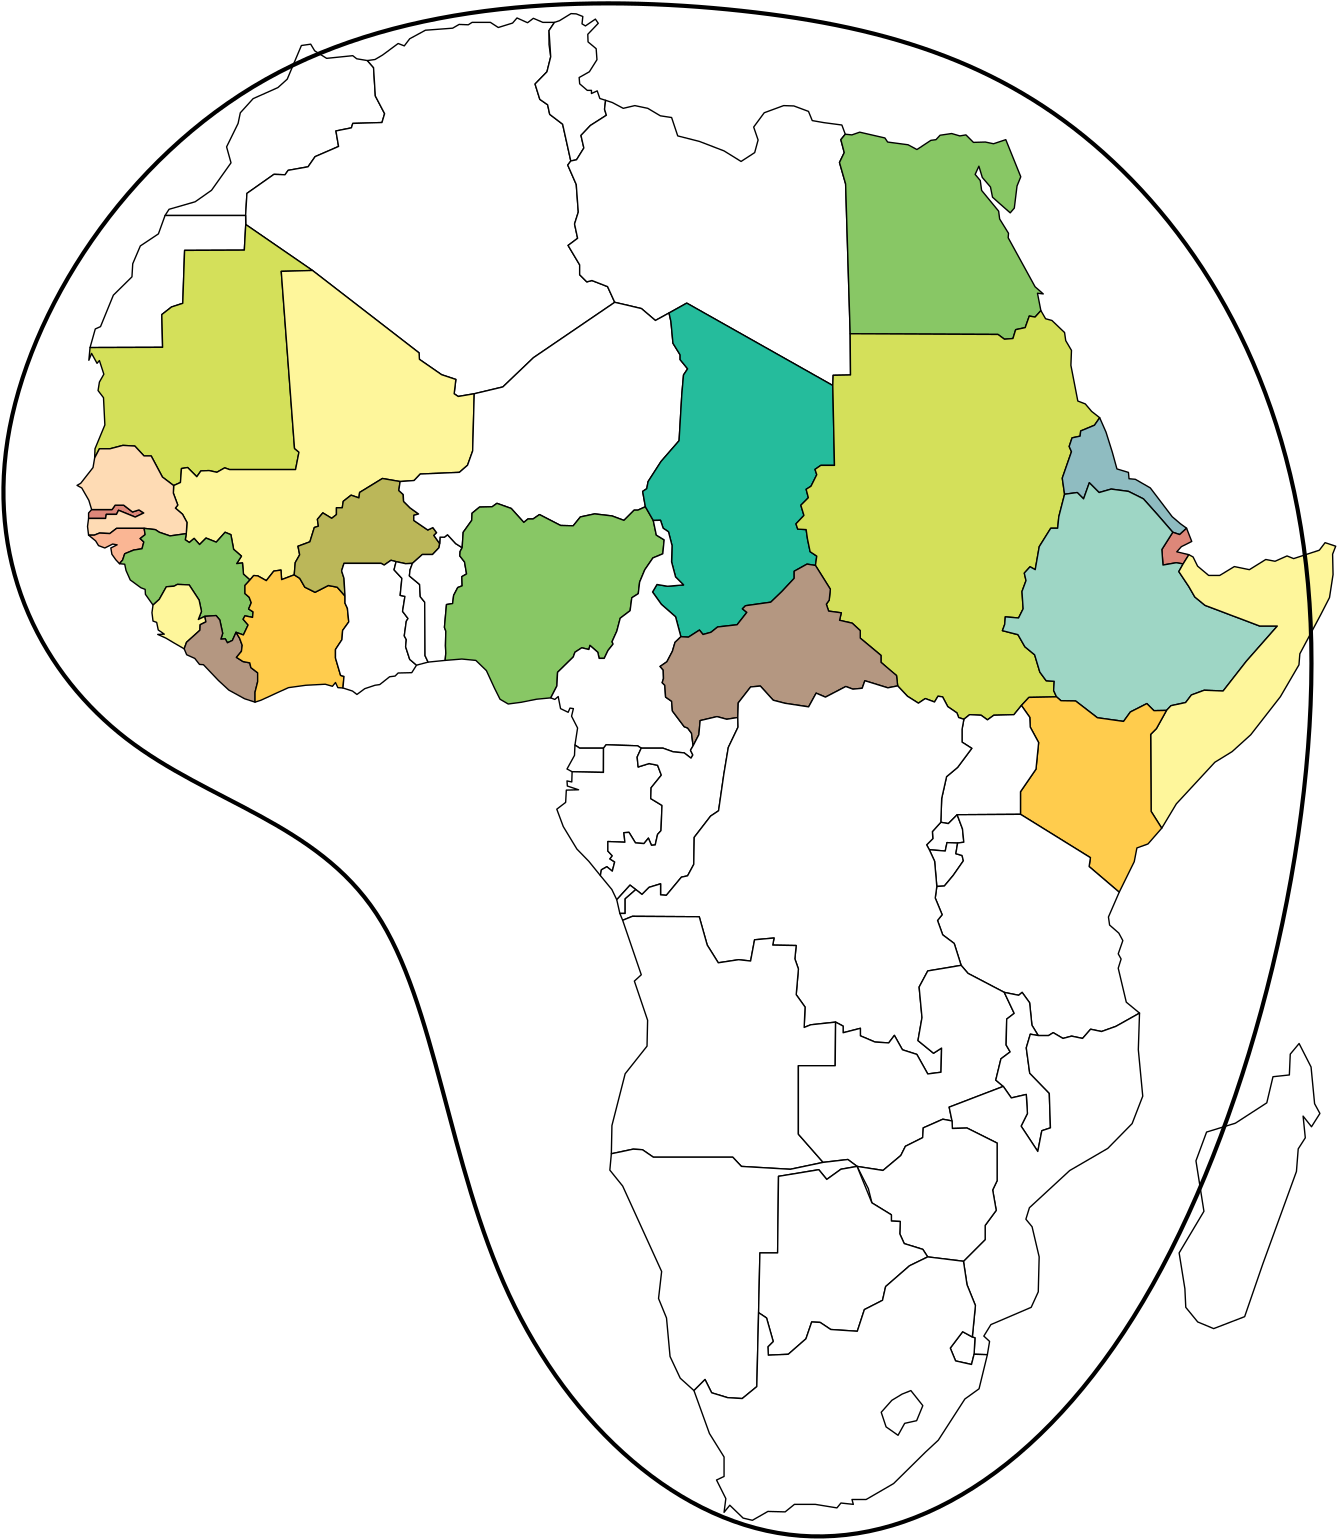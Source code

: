 <?xml version="1.0"?>
<!DOCTYPE ipe SYSTEM "ipe.dtd">
<ipe version="70212" creator="Ipe 7.2.13">
<info created="D:20100326194222" modified="D:20200512112942"/>
<preamble>\renewcommand{\familydefault}{\sfdefault}</preamble>
<ipestyle>
<opacity name="50%" value="0.5"/>
<opacity name="35%" value="0.35"/>
<opacity name="60%" value="0.6"/>
</ipestyle>
<page>
<layer name="alpha"/>
<view layers="alpha" active="alpha"/>
<path layer="alpha" stroke="0" fill="1" pen="0.5">
183.462 665.607 m
179.637 666.245 l
178.203 667.361 l
168.8 666.404 l
164.497 669.114 l
163.063 671.504 l
159.716 671.026 l
154.617 658.914 l
151.27 655.886 l
142.346 651.902 l
137.724 646.802 l
136.927 642.977 l
132.784 634.531 l
134.377 628.794 l
127.365 618.913 l
121.469 614.77 l
112.066 612.06 l
110.632 609.829 l
139.636 609.829 l
140.114 617.798 l
149.836 624.65 l
153.82 624.491 l
154.936 626.085 l
162.107 627.36 l
164.657 631.025 l
173.103 634.69 l
172.147 640.268 l
177.725 641.384 l
178.203 642.977 l
188.721 643.296 l
189.677 646.484 l
186.331 652.858 l
185.693 663.058 l
h
</path>
<path stroke="0" fill="1" pen="0.5">
183.462 665.607 m
186.214 665.985 l
188.911 667.579 l
194.551 671.747 l
196.757 670.889 l
198.719 673.463 l
204.358 676.528 l
214.165 677.263 l
216.494 678.612 l
219.804 678.489 l
221.152 679.347 l
227.772 679.347 l
230.592 677.509 l
235.741 679.102 l
237.334 680.941 l
241.135 679.225 l
243.219 680.819 l
246.651 679.347 l
250.819 679.347 l
248.858 676.405 l
248.858 671.379 l
249.471 666.966 l
248.122 661.572 l
243.832 657.159 l
245.548 651.642 l
248.367 649.681 l
249.103 646.248 l
253.761 642.693 l
256.703 629.454 l
255.6 627.982 l
258.665 620.995 l
259.4 611.065 l
258.052 606.774 l
259.155 601.626 l
255.723 599.051 l
259.891 592.064 l
259.891 588.509 l
262.465 585.934 l
264.304 586.425 l
269.943 584.218 l
272.517 578.579 l
243.27 558.656 l
232.237 548.113 l
221.939 545.661 l
216.178 544.68 l
214.707 545.661 l
215.32 550.81 l
210.171 552.526 l
202.203 558.043 l
202.08 560.372 l
163.709 590.039 l
139.682 606.588 l
139.636 609.829 l
140.114 617.798 l
149.836 624.65 l
153.82 624.491 l
154.936 626.085 l
162.107 627.36 l
164.657 631.025 l
173.103 634.69 l
172.147 640.268 l
177.725 641.384 l
178.203 642.977 l
188.721 643.296 l
189.677 646.484 l
186.331 652.858 l
185.693 663.058 l
h
</path>
<path stroke="0" fill="1" pen="0.5">
250.819 679.347 m
252.632 679.962 l
256.781 682.508 l
258.667 682.413 l
261.025 681.471 l
260.742 678.83 l
261.968 678.076 l
265.551 680.528 l
266.588 679.019 l
262.816 675.058 l
262.911 672.323 l
265.834 669.872 l
266.117 665.911 l
263.382 661.573 l
259.705 659.499 l
259.893 657.236 l
262.628 654.878 l
264.137 654.878 l
264.137 653.746 l
266.211 654.689 l
267.154 651.955 l
269.229 651.295 l
268.852 648.088 l
269.512 645.92 l
263.759 642.242 l
260.365 638.658 l
261.402 634.132 l
258.762 629.889 l
256.703 629.454 l
253.761 642.693 l
249.103 646.248 l
248.367 649.681 l
245.548 651.642 l
243.832 657.159 l
248.122 661.572 l
249.471 666.966 l
248.858 676.405 l
h
</path>
<path stroke="0" fill="1" pen="0.5">
269.229 651.295 m
271.659 650.494 l
275.582 648.41 l
279.75 649.39 l
284.408 648.41 l
288.944 645.713 l
292.99 645.1 l
295.196 638.48 l
302.919 636.519 l
311.868 633.086 l
317.998 629.286 l
322.901 632.473 l
324.127 637.009 l
322.534 641.667 l
326.334 646.816 l
333.321 649.39 l
336.999 649.268 l
342.27 647.306 l
343.619 643.997 l
347.787 643.261 l
354.284 642.403 l
355.51 639.093 l
353.916 637.132 l
355.142 632.473 l
353.426 628.918 l
355.633 621.195 l
357.275 567.256 l
357.398 552.422 l
351.146 552.3 l
351.023 548.622 l
298.432 578.289 l
292.058 574.733 l
287.154 572.036 l
282.128 576.327 l
272.517 578.579 l
269.943 584.218 l
264.304 586.425 l
262.465 585.934 l
259.891 588.509 l
259.891 592.064 l
255.723 599.051 l
259.155 601.626 l
258.052 606.774 l
259.4 611.065 l
258.665 620.995 l
255.6 627.982 l
256.703 629.454 l
258.762 629.889 l
261.402 634.132 l
260.365 638.658 l
263.759 642.242 l
269.512 645.92 l
268.852 648.088 l
269.229 651.295 l
h
</path>
<path stroke="0" fill="0.533 0.78 0.396" pen="0.5">
355.51 639.093 m
357.888 638.848 l
360.708 639.828 l
369.78 637.744 l
370.76 636.273 l
378.116 635.293 l
381.303 633.576 l
386.329 636.886 l
388.168 637.132 l
389.639 638.725 l
393.807 639.338 l
396.749 638.48 l
398.956 638.848 l
401.653 636.151 l
405.943 636.273 l
408.886 635.66 l
413.299 637.132 l
418.693 623.769 l
417.344 620.459 l
416.364 612.491 l
414.892 610.775 l
410.847 614.33 l
408.518 616.414 l
407.782 620.092 l
404.84 623.524 l
403.614 627.57 l
402.266 624.627 l
404.105 622.421 l
404.595 618.866 l
410.724 611.388 l
411.092 608.568 l
414.28 603.419 l
414.157 601.826 l
423.842 584.173 l
426.784 581.598 l
424.7 581.844 l
425.926 575.592 l
423.842 573.262 l
421.758 573.63 l
420.286 569.462 l
416.854 568.727 l
415.873 565.539 l
412.808 565.294 l
410.479 567.01 l
357.275 567.256 l
355.633 621.195 l
353.426 628.918 l
355.142 632.473 l
353.916 637.132 l
h
</path>
<path stroke="0" fill="1" pen="0.5">
110.632 609.829 m
108.24 603.212 l
101.734 598.874 l
98.9991 592.462 l
98.7162 587.747 l
92.021 581.146 l
87.4003 569.83 l
85.5143 568.981 l
83.6283 562.286 l
109.749 562.38 l
109.466 574.167 l
112.955 576.902 l
117.01 578.222 l
117.67 597.271 l
139.171 597.365 l
139.682 606.588 l
139.636 609.829 l
h
</path>
<path stroke="0" fill="0.831 0.878 0.352" pen="0.5">
83.6283 562.286 m
83.2011 557.719 l
84.1818 560.171 l
86.1433 556.615 l
87.0014 557.596 l
88.5951 552.693 l
87.0014 549.873 l
86.511 546.808 l
88.4725 544.234 l
88.9628 534.427 l
85.4077 525.846 l
85.2851 522.536 l
87.0014 525.846 l
90.8017 525.846 l
95.4601 527.071 l
99.7507 526.826 l
103.061 523.271 l
105.635 523.271 l
109.68 515.671 l
113.726 512.606 l
116.178 513.709 l
116.545 518.735 l
118.752 519.103 l
122.062 515.793 l
123.533 517.877 l
126.475 518 l
129.295 517.387 l
132.114 518.981 l
133.831 518.368 l
157.613 518.368 l
158.839 524.62 l
157.245 525.968 l
152.464 589.715 l
163.709 590.039 l
139.682 606.588 l
139.171 597.365 l
117.67 597.271 l
117.01 578.222 l
112.955 576.902 l
109.466 574.167 l
109.749 562.38 l
h
</path>
<path stroke="0" fill="0.996 0.964 0.607" pen="0.5">
113.726 512.606 m
113.616 509.884 l
115.209 505.594 l
114.351 504.49 l
116.925 502.284 l
118.519 499.342 l
118.274 495.296 l
117.906 493.09 l
119.377 492.109 l
121.094 493.58 l
123.055 491.373 l
125.384 493.703 l
129.062 492.231 l
132.249 495.787 l
134.333 494.928 l
135.314 489.657 l
138.133 487.205 l
136.417 484.508 l
138.501 484.754 l
138.869 480.708 l
141.198 478.624 l
142.547 480.218 l
144.018 480.095 l
147.082 478.379 l
149.779 481.811 l
152.354 482.179 l
152.599 478.747 l
157.135 480.463 l
157.503 484.876 l
159.096 487.696 l
158.483 490.76 l
162.774 492.354 l
164.368 497.503 l
165.839 497.993 l
165.471 500.445 l
167.432 502.774 l
170.62 500.813 l
172.336 502.161 l
172.336 504.613 l
174.42 504.613 l
174.788 506.942 l
177.607 509.149 l
180.427 508.168 l
180.672 510.13 l
188.886 515.156 l
195.26 514.052 l
200.286 514.42 l
202.493 516.749 l
216.591 517.362 l
219.533 519.937 l
221.372 525.085 l
221.939 545.661 l
216.178 544.68 l
214.707 545.661 l
215.32 550.81 l
210.171 552.526 l
202.203 558.043 l
202.08 560.372 l
163.709 590.039 l
152.464 589.715 l
157.245 525.968 l
158.839 524.62 l
157.613 518.368 l
133.831 518.368 l
132.114 518.981 l
129.295 517.387 l
126.475 518 l
123.533 517.877 l
122.062 515.793 l
118.752 519.103 l
116.545 518.735 l
116.178 513.709 l
h
</path>
<path stroke="0" fill="0.866 0.529 0.474" pen="0.5">
84.2051 503.961 m
91.5605 503.961 l
92.6638 505.555 l
95.7285 505.555 l
98.9159 503.103 l
101.245 503.839 l
102.961 502.735 l
99.8966 501.264 l
93.8897 503.716 l
93.1542 502.245 l
89.4765 502.245 l
89.2313 500.774 l
83.1018 500.774 l
83.1018 502.735 l
h
</path>
<path stroke="0" fill="0.996 0.858 0.705" pen="0.5">
85.2851 522.536 m
84.7021 519.086 l
80.27 513.428 l
78.9498 512.674 l
80.6472 511.731 l
83.1933 507.298 l
84.2051 503.961 l
91.5605 503.961 l
92.6638 505.555 l
95.7285 505.555 l
98.9159 503.103 l
101.245 503.839 l
102.961 502.735 l
99.8966 501.264 l
93.8897 503.716 l
93.1542 502.245 l
89.4765 502.245 l
89.2313 500.774 l
83.1018 500.774 l
82.7218 497.869 l
83.099 494.757 l
85.1736 494.757 l
87.0596 495.511 l
90.7373 495.322 l
93.189 497.208 l
103.091 497.208 l
107.145 496.737 l
108.56 495.794 l
112.426 494.474 l
118.274 495.296 l
118.519 499.342 l
116.925 502.284 l
114.351 504.49 l
115.209 505.594 l
113.616 509.884 l
113.726 512.606 l
109.68 515.671 l
105.635 523.271 l
103.061 523.271 l
99.7507 526.826 l
95.4601 527.071 l
90.8017 525.846 l
87.0014 525.846 l
h
</path>
<path stroke="0" fill="0.98 0.713 0.58" pen="0.5">
83.099 494.757 m
85.6451 492.682 l
86.6824 490.985 l
88.9456 490.136 l
91.7746 491.55 l
93.3776 491.268 l
91.1145 490.136 l
91.4917 487.873 l
92.9061 485.892 l
94.2263 484.478 l
95.3579 485.798 l
96.1123 488.061 l
99.3185 489.382 l
102.336 489.853 l
102.996 492.305 l
101.676 493.531 l
103.468 494.945 l
103.091 497.208 l
93.189 497.208 l
90.7373 495.322 l
87.0596 495.511 l
85.1736 494.757 l
h
</path>
<path stroke="0" fill="0.533 0.78 0.396" pen="0.5">
94.2263 484.478 m
96.1123 484.289 l
96.5838 482.026 l
98.0926 478.631 l
101.959 475.802 l
103.468 475.237 l
103.562 473.445 l
106.297 469.579 l
108.56 471.653 l
111.106 476.18 l
113.841 476.368 l
115.067 477.028 l
119.31 476.84 l
122.893 471.37 l
123.742 467.315 l
122.611 464.392 l
124.968 465.524 l
129.023 465.807 l
130.343 464.204 l
131.38 459.394 l
130.72 457.32 l
132.323 457.414 l
133.078 456 l
134.869 456.848 l
136.19 459.771 l
138.83 458.828 l
140.527 462.412 l
138.736 464.486 l
139.396 465.712 l
142.131 465.147 l
142.319 467.127 l
140.716 468.164 l
141.659 470.427 l
140.905 472.408 l
139.396 473.728 l
139.396 476.651 l
141.198 478.624 l
138.869 480.708 l
138.501 484.754 l
136.417 484.508 l
138.133 487.205 l
135.314 489.657 l
134.333 494.928 l
132.249 495.787 l
129.062 492.231 l
125.384 493.703 l
123.055 491.373 l
121.094 493.58 l
119.377 492.109 l
117.906 493.09 l
118.274 495.296 l
112.426 494.474 l
108.56 495.794 l
107.145 496.737 l
103.091 497.208 l
103.468 494.945 l
101.676 493.531 l
102.996 492.305 l
102.336 489.853 l
99.3185 489.382 l
96.1123 488.061 l
95.3579 485.798 l
h
</path>
<path stroke="0" fill="0.996 0.964 0.607" pen="0.5">
106.297 469.579 m
105.919 466.844 l
106.297 463.826 l
107.617 463.355 l
108.183 460.62 l
110.352 459.111 l
107.994 459.017 l
110.917 457.697 l
113.935 455.905 l
117.518 453.831 l
118.367 456.188 l
123.176 460.526 l
123.271 462.506 l
125.345 463.543 l
124.968 465.524 l
122.611 464.392 l
123.742 467.315 l
122.893 471.37 l
119.31 476.84 l
115.067 477.028 l
113.841 476.368 l
111.106 476.18 l
108.56 471.653 l
h
</path>
<path stroke="0" fill="0.705 0.592 0.505" pen="0.5">
117.518 453.831 m
118.414 451.699 l
121.337 450.379 l
123.035 448.21 l
124.449 448.116 l
129.824 442.458 l
133.596 438.969 l
139.254 435.857 l
143.026 434.631 l
143.026 438.215 l
143.969 441.987 l
143.969 445.193 l
141.518 447.079 l
141.14 448.776 l
138.689 449.248 l
136.331 450.756 l
138.123 452.925 l
138.406 455.094 l
137.463 457.64 l
136.19 459.771 l
134.869 456.848 l
133.078 456 l
132.323 457.414 l
130.72 457.32 l
131.38 459.394 l
130.343 464.204 l
129.023 465.807 l
124.968 465.524 l
125.345 463.543 l
123.271 462.506 l
123.176 460.526 l
118.367 456.188 l
h
</path>
<path stroke="0" fill="1 0.8 0.301" pen="0.5">
143.026 434.631 m
145.139 435.32 l
151.268 438.139 l
155.068 439.855 l
161.321 440.714 l
168.308 441.081 l
170.882 440.346 l
171.986 441.694 l
172.844 439.855 l
174.683 439.733 l
175.051 443.901 l
173.825 444.269 l
171.986 450.521 l
171.986 453.585 l
174.315 457.141 l
174.56 460.45 l
176.767 463.515 l
176.276 468.419 l
175.418 470.258 l
175.418 472.832 l
172.599 476.019 l
169.411 476.632 l
164.63 474.18 l
160.953 476.019 l
159.114 479.207 l
157.135 480.463 l
152.599 478.747 l
152.354 482.179 l
149.779 481.811 l
147.082 478.379 l
144.018 480.095 l
142.547 480.218 l
141.198 478.624 l
139.396 476.651 l
139.396 473.728 l
140.905 472.408 l
141.659 470.427 l
140.716 468.164 l
142.319 467.127 l
142.131 465.147 l
139.396 465.712 l
138.736 464.486 l
140.527 462.412 l
138.83 458.828 l
136.19 459.771 l
137.463 457.64 l
138.406 455.094 l
138.123 452.925 l
136.331 450.756 l
138.689 449.248 l
141.14 448.776 l
141.518 447.079 l
143.969 445.193 l
143.969 441.987 l
143.026 438.215 l
h
</path>
<path stroke="0" fill="0.733 0.717 0.349" pen="0.5">
175.418 472.832 m
175.051 479.207 l
174.192 481.904 l
175.051 484.601 l
188.413 484.601 l
189.516 483.988 l
191.968 485.704 l
193.807 485.214 l
197.239 484.478 l
199.691 484.601 l
203.246 487.788 l
206.924 487.788 l
209.253 490.24 l
209.498 491.711 l
207.414 494.653 l
208.395 495.634 l
207.046 497.472 l
205.208 496.614 l
200.181 500.047 l
200.181 501.886 l
201.898 502.376 l
198.833 504.583 l
196.504 506.912 l
196.381 509.364 l
194.787 510.835 l
195.26 514.052 l
188.886 515.156 l
180.672 510.13 l
180.427 508.168 l
177.607 509.149 l
174.788 506.942 l
174.42 504.613 l
172.336 504.613 l
172.336 502.161 l
170.62 500.813 l
167.432 502.774 l
165.471 500.445 l
165.839 497.993 l
164.368 497.503 l
162.774 492.354 l
158.483 490.76 l
159.096 487.696 l
157.503 484.876 l
157.135 480.463 l
159.114 479.207 l
160.953 476.019 l
164.63 474.18 l
169.411 476.632 l
172.599 476.019 l
h
</path>
<path stroke="0" fill="1" pen="0.5">
174.683 439.733 m
178.115 438.63 l
179.709 437.404 l
182.528 439.488 l
186.206 440.714 l
187.922 440.959 l
191.478 443.778 l
193.439 444.023 l
194.542 445.127 l
199.446 445.249 l
201.162 447.946 l
198.71 450.03 l
197.239 454.566 l
197.484 457.141 l
196.749 458.489 l
197.484 463.76 l
198.097 464.741 l
196.136 467.315 l
196.994 472.709 l
195.278 473.077 l
195.891 479.207 l
193.071 482.271 l
193.807 485.214 l
191.968 485.704 l
189.516 483.988 l
188.413 484.601 l
175.051 484.601 l
174.192 481.904 l
175.051 479.207 l
175.418 472.832 l
175.418 470.258 l
176.276 468.419 l
176.767 463.515 l
174.56 460.45 l
174.315 457.141 l
171.986 453.585 l
171.986 450.521 l
173.825 444.269 l
175.051 443.901 l
h
</path>
<path stroke="0" fill="1" pen="0.5">
201.162 447.946 m
205.33 449.05 l
204.227 451.379 l
204.227 466.703 l
204.104 470.625 l
202.511 472.587 l
202.265 477 l
198.588 480.065 l
198.833 482.271 l
199.691 484.601 l
197.239 484.478 l
193.807 485.214 l
193.071 482.271 l
195.891 479.207 l
195.278 473.077 l
196.994 472.709 l
196.136 467.315 l
198.097 464.741 l
197.484 463.76 l
196.749 458.489 l
197.484 457.141 l
197.239 454.566 l
198.71 450.03 l
198.71 450.03 l
h
</path>
<path stroke="0" fill="1" pen="0.5">
205.33 449.05 m
211.46 449.663 l
211.705 452.237 l
211.582 454.934 l
211.705 460.205 l
211.214 461.554 l
211.95 469.767 l
214.157 470.135 l
214.524 473.077 l
215.995 475.897 l
217.589 476.51 l
217.466 479.82 l
219.183 480.8 l
218.447 485.091 l
216.731 487.298 l
216.854 488.891 l
217.589 490.24 l
215.26 491.711 l
212.318 494.898 l
211.214 494.04 l
209.621 494.04 l
209.498 491.711 l
209.253 490.24 l
206.924 487.788 l
203.246 487.788 l
199.691 484.601 l
198.833 482.271 l
198.588 480.065 l
202.265 477 l
202.511 472.587 l
204.104 470.625 l
204.227 451.379 l
h
</path>
<path stroke="0" fill="1" pen="0.5">
217.589 490.24 m
217.965 495.789 l
221.03 500.08 l
221.153 502.654 l
223.85 504.861 l
228.386 504.984 l
230.102 506.209 l
235.251 504.371 l
239.786 499.344 l
241.257 500.57 l
243.096 500.57 l
245.425 502.164 l
253.026 498.241 l
257.562 498.119 l
260.136 501.306 l
265.285 502.409 l
271.537 501.674 l
275.828 500.08 l
279.505 503.758 l
280.854 503.758 l
283.551 504.984 l
282.57 510.5 l
284.041 511.481 l
284.532 514.055 l
289.19 521.288 l
295.687 528.766 l
296.668 545.438 l
297.281 552.426 l
298.752 554.632 l
296.055 557.942 l
296.055 559.658 l
293.481 563.826 l
292.745 571.672 l
292.058 574.733 l
287.154 572.036 l
282.128 576.327 l
272.517 578.579 l
243.27 558.656 l
232.237 548.113 l
221.939 545.661 l
221.372 525.085 l
219.533 519.937 l
216.591 517.362 l
202.493 516.749 l
200.286 514.42 l
195.26 514.052 l
194.787 510.835 l
196.381 509.364 l
196.504 506.912 l
198.833 504.583 l
201.898 502.376 l
200.181 501.886 l
200.181 500.047 l
205.208 496.614 l
207.046 497.472 l
208.395 495.634 l
207.414 494.653 l
209.498 491.711 l
209.621 494.04 l
211.214 494.04 l
212.318 494.898 l
215.26 491.711 l
217.589 490.24 l
h
</path>
<path stroke="0" fill="0.533 0.78 0.396" pen="0.5">
211.46 449.663 m
217.492 450.151 l
222.519 449.661 l
226.319 445.983 l
229.261 439.608 l
231.222 435.686 l
234.165 433.969 l
238.823 434.582 l
244.339 435.686 l
249.488 436.176 l
251.695 440.467 l
251.94 445.37 l
257.579 450.887 l
258.192 452.603 l
260.644 454.197 l
263.218 453.584 l
263.586 455.055 l
266.406 452.603 l
266.896 450.396 l
268.735 450.396 l
270.083 453.216 l
271.922 455.545 l
271.554 456.403 l
273.271 460.203 l
274.496 464.862 l
278.052 467.559 l
278.664 472.217 l
280.994 473.688 l
281.484 477.856 l
283.323 482.27 l
286.265 486.56 l
289.82 488.031 l
290.31 493.057 l
287.491 494.774 l
286.388 500.045 l
283.551 504.984 l
280.854 503.758 l
279.505 503.758 l
275.828 500.08 l
271.537 501.674 l
265.285 502.409 l
260.136 501.306 l
257.562 498.119 l
253.026 498.241 l
245.425 502.164 l
243.096 500.57 l
241.257 500.57 l
239.786 499.344 l
235.251 504.371 l
230.102 506.209 l
228.386 504.984 l
223.85 504.861 l
221.153 502.654 l
221.03 500.08 l
217.965 495.789 l
217.589 490.24 l
216.854 488.891 l
216.731 487.298 l
218.447 485.091 l
219.183 480.8 l
217.466 479.82 l
217.589 476.51 l
215.995 475.897 l
214.524 473.077 l
214.157 470.135 l
211.95 469.767 l
211.214 461.554 l
211.705 460.205 l
211.582 454.934 l
211.705 452.237 l
h
</path>
<path stroke="0" fill="0.145 0.737 0.611" pen="0.5">
286.388 500.045 m
288.995 500.106 l
289.951 497.237 l
291.864 495.963 l
293.139 491.022 l
292.979 485.126 l
294.413 479.707 l
297.282 476.839 l
291.545 476.36 l
287.72 476.998 l
286.126 474.289 l
289.314 469.826 l
294.413 465.364 l
296.326 458.193 l
299.035 458.033 l
303.019 460.583 l
304.294 458.99 l
307.163 459.786 l
309.553 461.699 l
316.565 462.496 l
320.071 466.958 l
318.478 468.233 l
319.593 469.348 l
328.677 470.623 l
332.661 474.448 l
337.124 479.229 l
337.124 481.779 l
341.745 484.329 l
344.773 483.851 l
345.251 487.197 l
342.861 488.791 l
341.905 493.413 l
341.427 496.759 l
338.399 496.919 l
337.761 498.831 l
340.63 501.859 l
339.514 505.525 l
342.223 508.234 l
341.427 511.262 l
343.18 512.377 l
345.251 516.521 l
344.614 518.433 l
346.686 519.867 l
351.626 519.867 l
351.023 548.622 l
298.432 578.289 l
292.058 574.733 l
292.745 571.672 l
293.481 563.826 l
296.055 559.658 l
296.055 557.942 l
298.752 554.632 l
297.281 552.426 l
296.668 545.438 l
295.687 528.766 l
289.19 521.288 l
284.532 514.055 l
284.041 511.481 l
282.57 510.5 l
283.551 504.984 l
283.551 504.984 l
h
</path>
<path stroke="0" fill="0.831 0.878 0.352" pen="0.5">
344.773 483.851 m
350.139 475.29 l
349.725 471.353 l
348.689 469.903 l
349.518 467.417 l
354.075 466.795 l
353.454 464.102 l
358.012 463.066 l
360.912 460.373 l
360.912 457.68 l
368.371 451.464 l
368.371 448.978 l
371.893 445.871 l
373.964 444.213 l
374.379 440.484 l
377.901 436.755 l
381.837 434.269 l
384.323 435.926 l
387.638 434.683 l
388.881 436.755 l
390.538 436.548 l
392.403 433.026 l
395.718 430.747 l
396.339 429.089 l
398.204 428.468 l
400.276 430.125 l
404.419 429.918 l
406.698 428.261 l
408.977 429.918 l
416.228 430.125 l
418.922 433.44 l
421.615 436.34 l
431.559 436.548 l
430.523 438.827 l
430.731 442.141 l
427.83 442.349 l
425.551 445.456 l
423.687 451.671 l
420.165 454.572 l
417.679 458.923 l
412.085 460.373 l
412.913 462.652 l
413.121 465.345 l
417.886 464.931 l
419.543 468.246 l
419.129 474.461 l
420.579 478.397 l
419.957 481.09 l
422.029 483.369 l
423.894 482.334 l
425.344 490.621 l
429.488 497.25 l
431.974 497.25 l
432.388 501.394 l
434.46 509.474 l
433.631 515.275 l
436.946 524.805 l
436.117 526.669 l
437.153 529.777 l
440.054 530.398 l
440.261 532.263 l
445.233 534.335 l
447.098 537.028 l
444.197 539.307 l
441.918 542 l
439.225 543.036 l
436.739 555.881 l
436.946 561.268 l
434.874 564.79 l
434.46 567.69 l
429.902 572.041 l
427.623 572.662 l
425.926 575.592 l
423.842 573.262 l
421.758 573.63 l
420.286 569.462 l
416.854 568.727 l
415.873 565.539 l
412.808 565.294 l
410.479 567.01 l
357.275 567.256 l
357.398 552.422 l
351.146 552.3 l
351.023 548.622 l
351.626 519.867 l
346.686 519.867 l
344.614 518.433 l
345.251 516.521 l
343.18 512.377 l
341.427 511.262 l
342.223 508.234 l
339.514 505.525 l
340.63 501.859 l
337.761 498.831 l
338.399 496.919 l
341.427 496.759 l
341.905 493.413 l
342.861 488.791 l
345.251 487.197 l
h
</path>
<path stroke="0" fill="0.56 0.737 0.756" pen="0.5">
434.46 509.474 m
439.018 510.095 l
441.297 507.816 l
443.368 513.617 l
446.89 510.095 l
451.241 511.338 l
457.456 510.509 l
462.843 507.816 l
468.022 502.015 l
473.409 495.8 l
475.895 494.971 l
478.381 497.25 l
476.102 498.908 l
473.202 501.394 l
465.329 511.753 l
459.942 514.86 l
457.664 515.067 l
457.456 517.346 l
453.313 518.589 l
451.655 524.597 l
449.376 531.849 l
447.098 537.028 l
445.233 534.335 l
440.261 532.263 l
440.054 530.398 l
437.153 529.777 l
436.117 526.669 l
436.946 524.805 l
433.631 515.275 l
h
</path>
<path stroke="0" fill="0.866 0.529 0.474" pen="0.5">
473.409 495.8 m
469.473 489.585 l
469.887 483.991 l
474.652 484.82 l
477.138 484.405 l
479.21 487.72 l
474.859 488.756 l
476.517 490.621 l
480.246 492.485 l
478.381 497.25 l
475.895 494.971 l
h
</path>
<path stroke="0" fill="0.619 0.839 0.772" pen="0.5">
431.559 436.548 m
433.154 435.153 l
438.435 435.059 l
446.262 429.023 l
455.692 427.703 l
458.143 431.098 l
464.084 434.116 l
466.63 431.57 l
471.157 431.664 l
472.76 433.361 l
478.041 434.493 l
480.115 437.227 l
484.736 438.925 l
491.525 438.642 l
499.918 449.392 l
511.045 462.028 l
504.727 462.028 l
485.019 469.478 l
481.341 472.496 l
479.172 476.268 l
475.589 481.643 l
477.138 484.405 l
474.652 484.82 l
469.887 483.991 l
469.473 489.585 l
473.409 495.8 l
468.022 502.015 l
462.843 507.816 l
457.456 510.509 l
451.241 511.338 l
446.89 510.095 l
443.368 513.617 l
441.297 507.816 l
439.018 510.095 l
434.46 509.474 l
432.388 501.394 l
431.974 497.25 l
429.488 497.25 l
425.344 490.621 l
423.894 482.334 l
422.029 483.369 l
419.957 481.09 l
420.579 478.397 l
419.129 474.461 l
419.543 468.246 l
417.886 464.931 l
413.121 465.345 l
412.913 462.652 l
412.085 460.373 l
417.679 458.923 l
420.165 454.572 l
423.687 451.671 l
425.551 445.456 l
427.83 442.349 l
430.731 442.141 l
430.523 438.827 l
h
</path>
<path stroke="0" fill="0.996 0.964 0.607" pen="0.5">
471.157 431.664 m
467.525 425.115 l
465.454 423.043 l
465.613 395.313 l
469.438 389.258 l
474.697 398.023 l
488.562 413.003 l
494.777 416.828 l
501.47 422.884 l
512.148 436.589 l
518.841 448.064 l
519.16 452.048 l
526.65 466.072 l
529.837 472.287 l
531.112 480.574 l
530.953 487.905 l
532.069 490.774 l
528.244 492.049 l
526.172 489.34 l
516.929 486.312 l
514.538 487.268 l
510.235 485.355 l
506.889 485.993 l
500.992 482.327 l
495.574 483.443 l
490.315 480.256 l
486.33 480.256 l
482.346 483.602 l
480.722 486.9 l
479.21 487.72 l
477.138 484.405 l
475.589 481.643 l
479.172 476.268 l
481.341 472.496 l
485.019 469.478 l
504.727 462.028 l
511.045 462.028 l
499.918 449.392 l
491.525 438.642 l
484.736 438.925 l
480.115 437.227 l
478.041 434.493 l
472.76 433.361 l
h
</path>
<path stroke="0" fill="1" pen="0.5">
249.488 436.176 m
250.938 435.607 l
252.164 436.644 l
253.013 432.306 l
255.747 430.986 l
256.407 432.495 l
257.633 432.306 l
256.973 429.572 l
259.142 425.328 l
258.199 419.199 l
259.896 418.067 l
268.478 418.067 l
269.421 419.293 l
280.737 418.916 l
282.057 418.067 l
289.884 418.067 l
293.561 416.747 l
297.522 416.37 l
299.974 414.484 l
300.634 415.615 l
299.785 417.313 l
300.728 418.916 l
300.162 423.442 l
298.748 425.328 l
297.522 425.8 l
293.278 431.458 l
292.996 434.947 l
290.827 436.456 l
290.544 440.699 l
289.601 441.642 l
290.072 443.151 l
289.978 446.168 l
288.846 447.489 l
291.298 449.186 l
293.278 452.958 l
294.221 456.164 l
296.326 458.193 l
294.413 465.364 l
289.314 469.826 l
286.126 474.289 l
287.72 476.998 l
291.545 476.36 l
297.282 476.839 l
294.413 479.707 l
292.979 485.126 l
293.139 491.022 l
291.864 495.963 l
289.951 497.237 l
288.995 500.106 l
286.388 500.045 l
287.491 494.774 l
290.31 493.057 l
289.82 488.031 l
286.265 486.56 l
283.323 482.27 l
281.484 477.856 l
280.994 473.688 l
278.664 472.217 l
278.052 467.559 l
274.496 464.862 l
273.271 460.203 l
271.554 456.403 l
271.922 455.545 l
270.083 453.216 l
268.735 450.396 l
266.896 450.396 l
266.406 452.603 l
263.586 455.055 l
263.218 453.584 l
260.644 454.197 l
258.192 452.603 l
257.579 450.887 l
251.94 445.37 l
251.695 440.467 l
251.695 440.467 l
h
</path>
<path stroke="0" fill="0.705 0.592 0.505" pen="0.5">
300.728 418.916 m
302.796 422.897 l
303.274 427.997 l
309.33 429.431 l
312.836 428.475 l
316.82 429.112 l
316.979 434.371 l
321.441 440.109 l
324.947 440.427 l
329.569 435.328 l
333.872 434.212 l
342.318 432.937 l
345.028 437.877 l
348.374 436.443 l
355.705 440.268 l
358.255 439.312 l
361.602 439.63 l
362.558 442.34 l
370.845 439.79 l
374.379 440.484 l
373.964 444.213 l
368.371 448.978 l
368.371 451.464 l
360.912 457.68 l
360.912 460.373 l
358.012 463.066 l
353.454 464.102 l
354.075 466.795 l
349.518 467.417 l
348.689 469.903 l
349.725 471.353 l
350.139 475.29 l
344.773 483.851 l
341.745 484.329 l
337.124 481.779 l
337.124 479.229 l
332.661 474.448 l
328.677 470.623 l
319.593 469.348 l
318.478 468.233 l
320.071 466.958 l
316.565 462.496 l
309.553 461.699 l
307.163 459.786 l
304.294 458.99 l
303.019 460.583 l
299.035 458.033 l
296.326 458.193 l
294.221 456.164 l
293.278 452.958 l
291.298 449.186 l
288.846 447.489 l
289.978 446.168 l
290.072 443.151 l
289.601 441.642 l
290.544 440.699 l
290.827 436.456 l
292.996 434.947 l
293.278 431.458 l
297.522 425.8 l
298.748 425.328 l
300.162 423.442 l
h
</path>
<path stroke="0" fill="1" pen="0.5">
258.199 419.199 m
258.032 415.47 l
255.335 410.566 l
257.174 409.585 l
268.452 409.34 l
268.478 418.067 l
259.896 418.067 l
259.896 418.067 l
h
</path>
<path stroke="0" fill="1" pen="0.5">
257.174 409.585 m
257.051 405.908 l
255.335 406.275 l
255.458 404.436 l
259.503 403.088 l
255.09 402.965 l
254.845 398.552 l
251.657 396.1 l
253.987 389.848 l
258.89 381.757 l
263.181 377.344 l
267.349 372.195 l
267.717 374.279 l
269.678 375.383 l
271.639 373.789 l
272.498 377.099 l
270.781 378.202 l
271.639 379.306 l
270.046 381.022 l
270.046 384.454 l
276.175 384.209 l
275.807 387.642 l
277.646 387.764 l
279.976 383.964 l
283.04 383.719 l
284.634 385.68 l
285.737 383.106 l
287.086 383.229 l
287.944 387.029 l
289.17 388.377 l
289.538 397.449 l
285.492 399.901 l
285.615 403.824 l
289.292 408.359 l
287.944 411.914 l
284.879 412.527 l
280.956 411.301 l
280.588 414.857 l
282.057 418.067 l
280.737 418.916 l
269.421 419.293 l
268.478 418.067 l
268.452 409.34 l
268.452 409.34 l
h
</path>
<path stroke="0" fill="1" pen="0.5">
267.349 372.195 m
271.492 367.169 l
273.245 363.504 l
278.026 368.763 l
282.329 365.416 l
284.879 367.966 l
289.023 369.241 l
289.023 365.257 l
291.094 365.098 l
296.513 371.632 l
298.744 372.11 l
300.975 376.253 l
301.134 385.975 l
307.031 393.624 l
309.9 395.536 l
311.812 408.764 l
313.406 418.326 l
316.912 425.657 l
316.82 429.112 l
312.836 428.475 l
309.33 429.431 l
303.274 427.997 l
302.796 422.897 l
300.728 418.916 l
299.785 417.313 l
300.634 415.615 l
299.974 414.484 l
297.522 416.37 l
293.561 416.747 l
289.884 418.067 l
282.057 418.067 l
280.588 414.857 l
280.956 411.301 l
284.879 412.527 l
287.944 411.914 l
289.292 408.359 l
285.615 403.824 l
285.492 399.901 l
289.538 397.449 l
289.17 388.377 l
287.944 387.029 l
287.086 383.229 l
285.737 383.106 l
284.634 385.68 l
283.04 383.719 l
279.976 383.964 l
277.646 387.764 l
275.807 387.642 l
276.175 384.209 l
270.046 384.454 l
270.046 381.022 l
271.639 379.306 l
270.781 378.202 l
272.498 377.099 l
271.639 373.789 l
269.678 375.383 l
267.717 374.279 l
h
</path>
<path stroke="0" fill="1" pen="0.5">
273.245 363.504 m
274.361 358.564 l
276.273 358.564 l
276.273 363.823 l
280.098 367.169 l
278.026 368.763 l
278.026 368.763 l
h
</path>
<path stroke="0" fill="1 0.8 0.301" pen="0.5">
418.922 433.44 m
421.934 429.163 l
422.094 425.657 l
425.121 420.079 l
424.165 410.517 l
418.587 402.389 l
418.587 394.262 l
443.767 378.644 l
443.289 375.456 l
454.126 366.213 l
459.545 377.209 l
460.501 382.15 l
464.485 383.584 l
469.438 389.258 l
465.613 395.313 l
465.454 423.043 l
467.525 425.115 l
471.157 431.664 l
466.63 431.57 l
464.084 434.116 l
458.143 431.098 l
455.692 427.703 l
446.262 429.023 l
438.435 435.059 l
433.154 435.153 l
431.559 436.548 l
421.615 436.34 l
h
</path>
<path stroke="0" fill="1" pen="0.5">
398.204 428.468 m
397.551 424.86 l
397.551 420.238 l
401.057 418.007 l
395.957 411.154 l
391.973 407.808 l
390.22 399.999 l
389.902 391.393 l
392.611 390.915 l
395.798 394.102 l
418.587 394.262 l
418.587 402.389 l
424.165 410.517 l
425.121 420.079 l
422.094 425.657 l
421.934 429.163 l
418.922 433.44 l
416.228 430.125 l
408.977 429.918 l
406.698 428.261 l
404.419 429.918 l
400.276 430.125 l
h
</path>
<path stroke="0" fill="1" pen="0.5">
389.902 391.393 m
386.874 388.046 l
387.033 385.496 l
384.802 383.265 l
385.758 381.512 l
391.495 381.034 l
392.133 384.062 l
395.957 383.903 l
398.189 384.221 l
397.71 389.002 l
395.798 394.102 l
392.611 390.915 l
h
</path>
<path stroke="0" fill="1" pen="0.5">
385.758 381.512 m
387.67 377.369 l
388.467 368.285 l
391.176 368.444 l
394.364 372.269 l
398.029 377.528 l
397.551 379.44 l
395.32 380.078 l
395.957 383.903 l
392.133 384.062 l
391.495 381.034 l
h
</path>
<path stroke="0" fill="1" pen="0.5">
388.467 368.285 m
387.893 364.125 l
390.38 358.117 l
388.722 356.046 l
390.587 350.866 l
394.73 347.758 l
397.216 339.886 l
399.703 336.985 l
412.755 330.148 l
417.934 329.113 l
419.177 330.148 l
421.87 326.419 l
422.699 318.339 l
424.978 314.61 l
428.707 314.61 l
430.365 315.646 l
433.887 313.574 l
436.994 314.403 l
440.931 313.574 l
443.831 316.889 l
447.767 316.061 l
452.947 317.925 l
461.441 322.69 l
456.676 326.626 l
453.776 338.85 l
454.811 342.165 l
453.776 344.029 l
455.433 348.794 l
453.983 351.488 l
450.668 354.388 l
450.254 357.289 l
454.126 366.213 l
443.289 375.456 l
443.767 378.644 l
418.587 394.262 l
395.798 394.102 l
397.71 389.002 l
398.189 384.221 l
395.957 383.903 l
395.32 380.078 l
397.551 379.44 l
398.029 377.528 l
394.364 372.269 l
391.176 368.444 l
h
</path>
<path stroke="0" fill="1" pen="0.5">
274.361 358.564 m
275.372 356.1 l
278.878 357.535 l
302.942 357.375 l
305.811 347.176 l
309.795 340.801 l
317.126 341.917 l
321.429 341.439 l
322.863 349.088 l
329.875 349.726 l
329.397 347.176 l
337.844 347.016 l
337.365 342.235 l
338.64 338.57 l
337.844 329.327 l
341.031 324.865 l
340.712 317.534 l
343.103 318.49 l
352.027 319.446 l
354.736 318.012 l
354.736 315.621 l
360.952 317.215 l
360.952 314.506 l
366.211 312.275 l
371.151 311.956 l
373.191 314.665 l
376.091 309.486 l
381.271 307.828 l
385.207 300.784 l
389.972 301.406 l
390.179 310.107 l
387.279 308.243 l
381.685 312.801 l
383.135 321.088 l
382.1 332.068 l
385.207 337.869 l
397.216 339.886 l
394.73 347.758 l
390.587 350.866 l
388.722 356.046 l
390.38 358.117 l
387.893 364.125 l
388.467 368.285 l
387.67 377.369 l
385.758 381.512 l
384.802 383.265 l
387.033 385.496 l
386.874 388.046 l
389.902 391.393 l
390.22 399.999 l
391.973 407.808 l
395.957 411.154 l
401.057 418.007 l
397.551 420.238 l
397.551 424.86 l
398.204 428.468 l
396.339 429.089 l
395.718 430.747 l
392.403 433.026 l
390.538 436.548 l
388.881 436.755 l
387.638 434.683 l
384.323 435.926 l
381.837 434.269 l
377.901 436.755 l
374.379 440.484 l
370.845 439.79 l
362.558 442.34 l
361.602 439.63 l
358.255 439.312 l
355.705 440.268 l
348.374 436.443 l
345.028 437.877 l
342.318 432.937 l
333.872 434.212 l
329.569 435.328 l
324.947 440.427 l
321.441 440.109 l
316.979 434.371 l
316.82 429.112 l
316.912 425.657 l
313.406 418.326 l
311.812 408.764 l
309.9 395.536 l
307.031 393.624 l
301.134 385.975 l
300.975 376.253 l
298.744 372.11 l
296.513 371.632 l
291.094 365.098 l
289.023 365.257 l
289.023 369.241 l
284.879 367.966 l
282.329 365.416 l
280.098 367.169 l
276.273 363.823 l
276.273 358.564 l
h
</path>
<path stroke="0" fill="1" pen="0.5">
275.372 356.1 m
282.072 336.49 l
279.586 334.212 l
284.351 320.124 l
284.144 310.801 l
276.271 300.856 l
271.506 282.21 l
271.299 272.059 l
279.172 273.716 l
282.487 273.509 l
286.423 270.816 l
315.013 270.816 l
318.121 267.501 l
335.731 266.465 l
347.54 268.951 l
338.631 279.103 l
338.631 303.757 l
351.891 303.757 l
352.027 319.446 l
343.103 318.49 l
340.712 317.534 l
341.031 324.865 l
337.844 329.327 l
338.64 338.57 l
337.365 342.235 l
337.844 347.016 l
329.397 347.176 l
329.875 349.726 l
322.863 349.088 l
321.429 341.439 l
317.126 341.917 l
309.795 340.801 l
305.811 347.176 l
302.942 357.375 l
278.878 357.535 l
h
</path>
<path stroke="0" fill="1" pen="0.5">
347.54 268.951 m
356.448 269.987 l
359.763 267.501 l
369.086 266.051 l
375.509 271.437 l
377.166 274.752 l
383.381 277.86 l
383.588 281.382 l
390.632 284.489 l
393.947 283.868 l
392.911 288.84 l
412.386 296.298 l
409.693 298.577 l
411.557 306.243 l
414.872 308.729 l
413.422 311.215 l
413.629 320.538 l
416.322 322.61 l
412.755 330.148 l
399.703 336.985 l
397.216 339.886 l
385.207 337.869 l
382.1 332.068 l
383.135 321.088 l
381.685 312.801 l
387.279 308.243 l
390.179 310.107 l
389.972 301.406 l
385.207 300.784 l
381.271 307.828 l
376.091 309.486 l
373.191 314.665 l
371.151 311.956 l
366.211 312.275 l
360.952 314.506 l
360.952 317.215 l
354.736 315.621 l
354.736 318.012 l
352.027 319.446 l
351.891 303.757 l
338.631 303.757 l
338.631 279.103 l
338.631 279.103 l
h
</path>
<path stroke="0" fill="1" pen="0.5">
412.386 296.298 m
415.286 292.155 l
420.673 293.398 l
421.087 286.561 l
418.808 282.003 l
424.817 272.887 l
426.267 280.346 l
429.374 281.382 l
428.96 293.812 l
421.916 301.063 l
420.673 310.179 l
422.123 315.104 l
424.978 314.61 l
422.699 318.339 l
421.87 326.419 l
419.177 330.148 l
417.934 329.113 l
412.755 330.148 l
416.322 322.61 l
413.629 320.538 l
413.422 311.215 l
414.872 308.729 l
411.557 306.243 l
409.693 298.577 l
h
</path>
<path stroke="0" fill="1" pen="0.5">
393.947 283.868 m
394.075 281.158 l
399.334 281.318 l
410.171 275.899 l
410.171 262.353 l
408.577 259.007 l
409.852 251.676 l
405.868 246.257 l
405.868 241.158 l
398.059 233.349 l
399.334 224.902 l
402.362 217.412 l
401.246 206.097 l
402.202 205.778 l
401.884 199.882 l
406.665 199.722 l
407.462 204.503 l
405.39 206.416 l
407.94 210.559 l
422.442 216.775 l
424.992 222.352 l
425.311 234.942 l
422.761 245.779 l
420.53 248.488 l
421.805 252.632 l
436.307 266.019 l
450.012 273.987 l
458.778 282.912 l
462.602 292.792 l
461.009 309.526 l
461.441 322.69 l
452.947 317.925 l
447.767 316.061 l
443.831 316.889 l
440.931 313.574 l
436.994 314.403 l
433.887 313.574 l
430.365 315.646 l
428.707 314.61 l
424.978 314.61 l
422.123 315.104 l
420.673 310.179 l
421.916 301.063 l
428.96 293.812 l
429.374 281.382 l
426.267 280.346 l
424.817 272.887 l
418.808 282.003 l
421.087 286.561 l
420.673 293.398 l
415.286 292.155 l
412.386 296.298 l
392.911 288.84 l
h
</path>
<path stroke="0" fill="1" pen="0.5">
359.763 267.501 m
363.827 259.469 l
365.102 254.369 l
372.114 250.066 l
372.114 247.835 l
375.301 247.676 l
375.142 243.213 l
376.736 239.707 l
383.429 237.636 l
385.182 234.926 l
398.059 233.349 l
405.868 241.158 l
405.868 246.257 l
409.852 251.676 l
408.577 259.007 l
410.171 262.353 l
410.171 275.899 l
399.334 281.318 l
394.075 281.158 l
393.947 283.868 l
390.632 284.489 l
383.588 281.382 l
383.381 277.86 l
377.166 274.752 l
375.509 271.437 l
369.086 266.051 l
h
</path>
<path stroke="0" fill="1" pen="0.5">
271.299 272.059 m
270.757 266.162 l
275.379 260.425 l
289.403 229.667 l
288.287 219.946 l
291.156 212.934 l
292.431 199.069 l
296.096 191.26 l
301.037 186.798 l
305.021 190.782 l
307.411 186.001 l
313.149 184.248 l
318.408 183.929 l
323.667 188.232 l
324.304 214.846 l
324.782 236.361 l
331.157 236.361 l
331.476 263.931 l
345.978 266.321 l
348.847 262.815 l
353.946 266.481 l
359.763 267.501 l
356.448 269.987 l
347.54 268.951 l
335.731 266.465 l
318.121 267.501 l
315.013 270.816 l
286.423 270.816 l
282.487 273.509 l
279.172 273.716 l
h
</path>
<path stroke="0" fill="1" pen="0.5">
324.304 214.846 m
327.173 212.934 l
329.563 204.487 l
327.651 202.575 l
327.81 199.547 l
334.982 199.866 l
341.356 205.444 l
343.428 211.499 l
346.456 211.34 l
350.281 208.79 l
359.843 208.153 l
362.393 215.962 l
368.927 219.308 l
370.042 224.249 l
378.648 231.739 l
385.182 234.926 l
383.429 237.636 l
376.736 239.707 l
375.142 243.213 l
375.301 247.676 l
372.114 247.835 l
372.114 250.066 l
365.102 254.369 l
359.763 267.501 l
353.946 266.481 l
348.847 262.815 l
345.978 266.321 l
331.476 263.931 l
331.157 236.361 l
324.782 236.361 l
h
</path>
<path stroke="0" fill="1" pen="0.5">
401.246 206.097 m
397.772 207.993 l
393.31 202.097 l
395.222 197.475 l
400.959 196.2 l
401.884 199.882 l
402.202 205.778 l
h
</path>
<path stroke="0" fill="1" pen="0.5">
301.037 186.798 m
306.615 171.339 l
311.874 162.893 l
311.874 155.881 l
309.164 154.606 l
312.511 147.912 l
311.874 142.972 l
313.945 145.522 l
318.726 140.9 l
322.073 140.103 l
327.651 143.291 l
333.866 143.131 l
337.213 145.841 l
344.703 145.841 l
352.512 144.566 l
353.946 146.319 l
358.409 145.841 l
357.931 147.594 l
363.03 147.594 l
372.911 153.331 l
384.385 164.646 l
389.007 168.949 l
398.569 183.77 l
403.669 187.435 l
406.665 199.722 l
401.884 199.882 l
400.959 196.2 l
395.222 197.475 l
393.31 202.097 l
397.772 207.993 l
401.246 206.097 l
402.362 217.412 l
399.334 224.902 l
398.059 233.349 l
385.182 234.926 l
378.648 231.739 l
370.042 224.249 l
368.927 219.308 l
362.393 215.962 l
359.843 208.153 l
350.281 208.79 l
346.456 211.34 l
343.428 211.499 l
341.356 205.444 l
334.982 199.866 l
327.81 199.547 l
327.651 202.575 l
329.563 204.487 l
327.173 212.934 l
324.304 214.846 l
323.667 188.232 l
318.408 183.929 l
313.149 184.248 l
307.411 186.001 l
305.021 190.782 l
h
</path>
<path stroke="0" fill="1" pen="0.5">
518.89 311.741 m
515.703 307.916 l
515.384 300.426 l
509.488 299.788 l
507.257 290.386 l
495.942 283.055 l
485.583 279.868 l
481.758 269.509 l
484.627 251.341 l
475.702 236.361 l
477.774 223.452 l
478.093 216.759 l
482.396 211.499 l
488.133 209.109 l
499.288 213.412 l
505.822 232.376 l
517.934 265.684 l
518.572 273.812 l
521.122 277.796 l
520.325 285.605 l
523.353 281.78 l
526.381 286.561 l
524.468 290.067 l
523.193 303.294 l
h
</path>
<path stroke="0" fill="1" pen="0.5">
368.449 178.989 m
370.202 173.73 l
374.505 170.702 l
376.895 175.005 l
381.198 175.961 l
383.429 181.379 l
379.126 186.798 l
375.939 185.523 l
372.273 183.292 l
h
</path>
<path stroke="0" pen="1.5">
329.962 691.462
131.5 685.308
26.1154 520.692
87.6538 406.077
203.808 383.769
216.885 210.692
335.346 101.462
477.654 190.692
550.731 484.538
457.654 649.923 u
</path>
</page>
</ipe>
